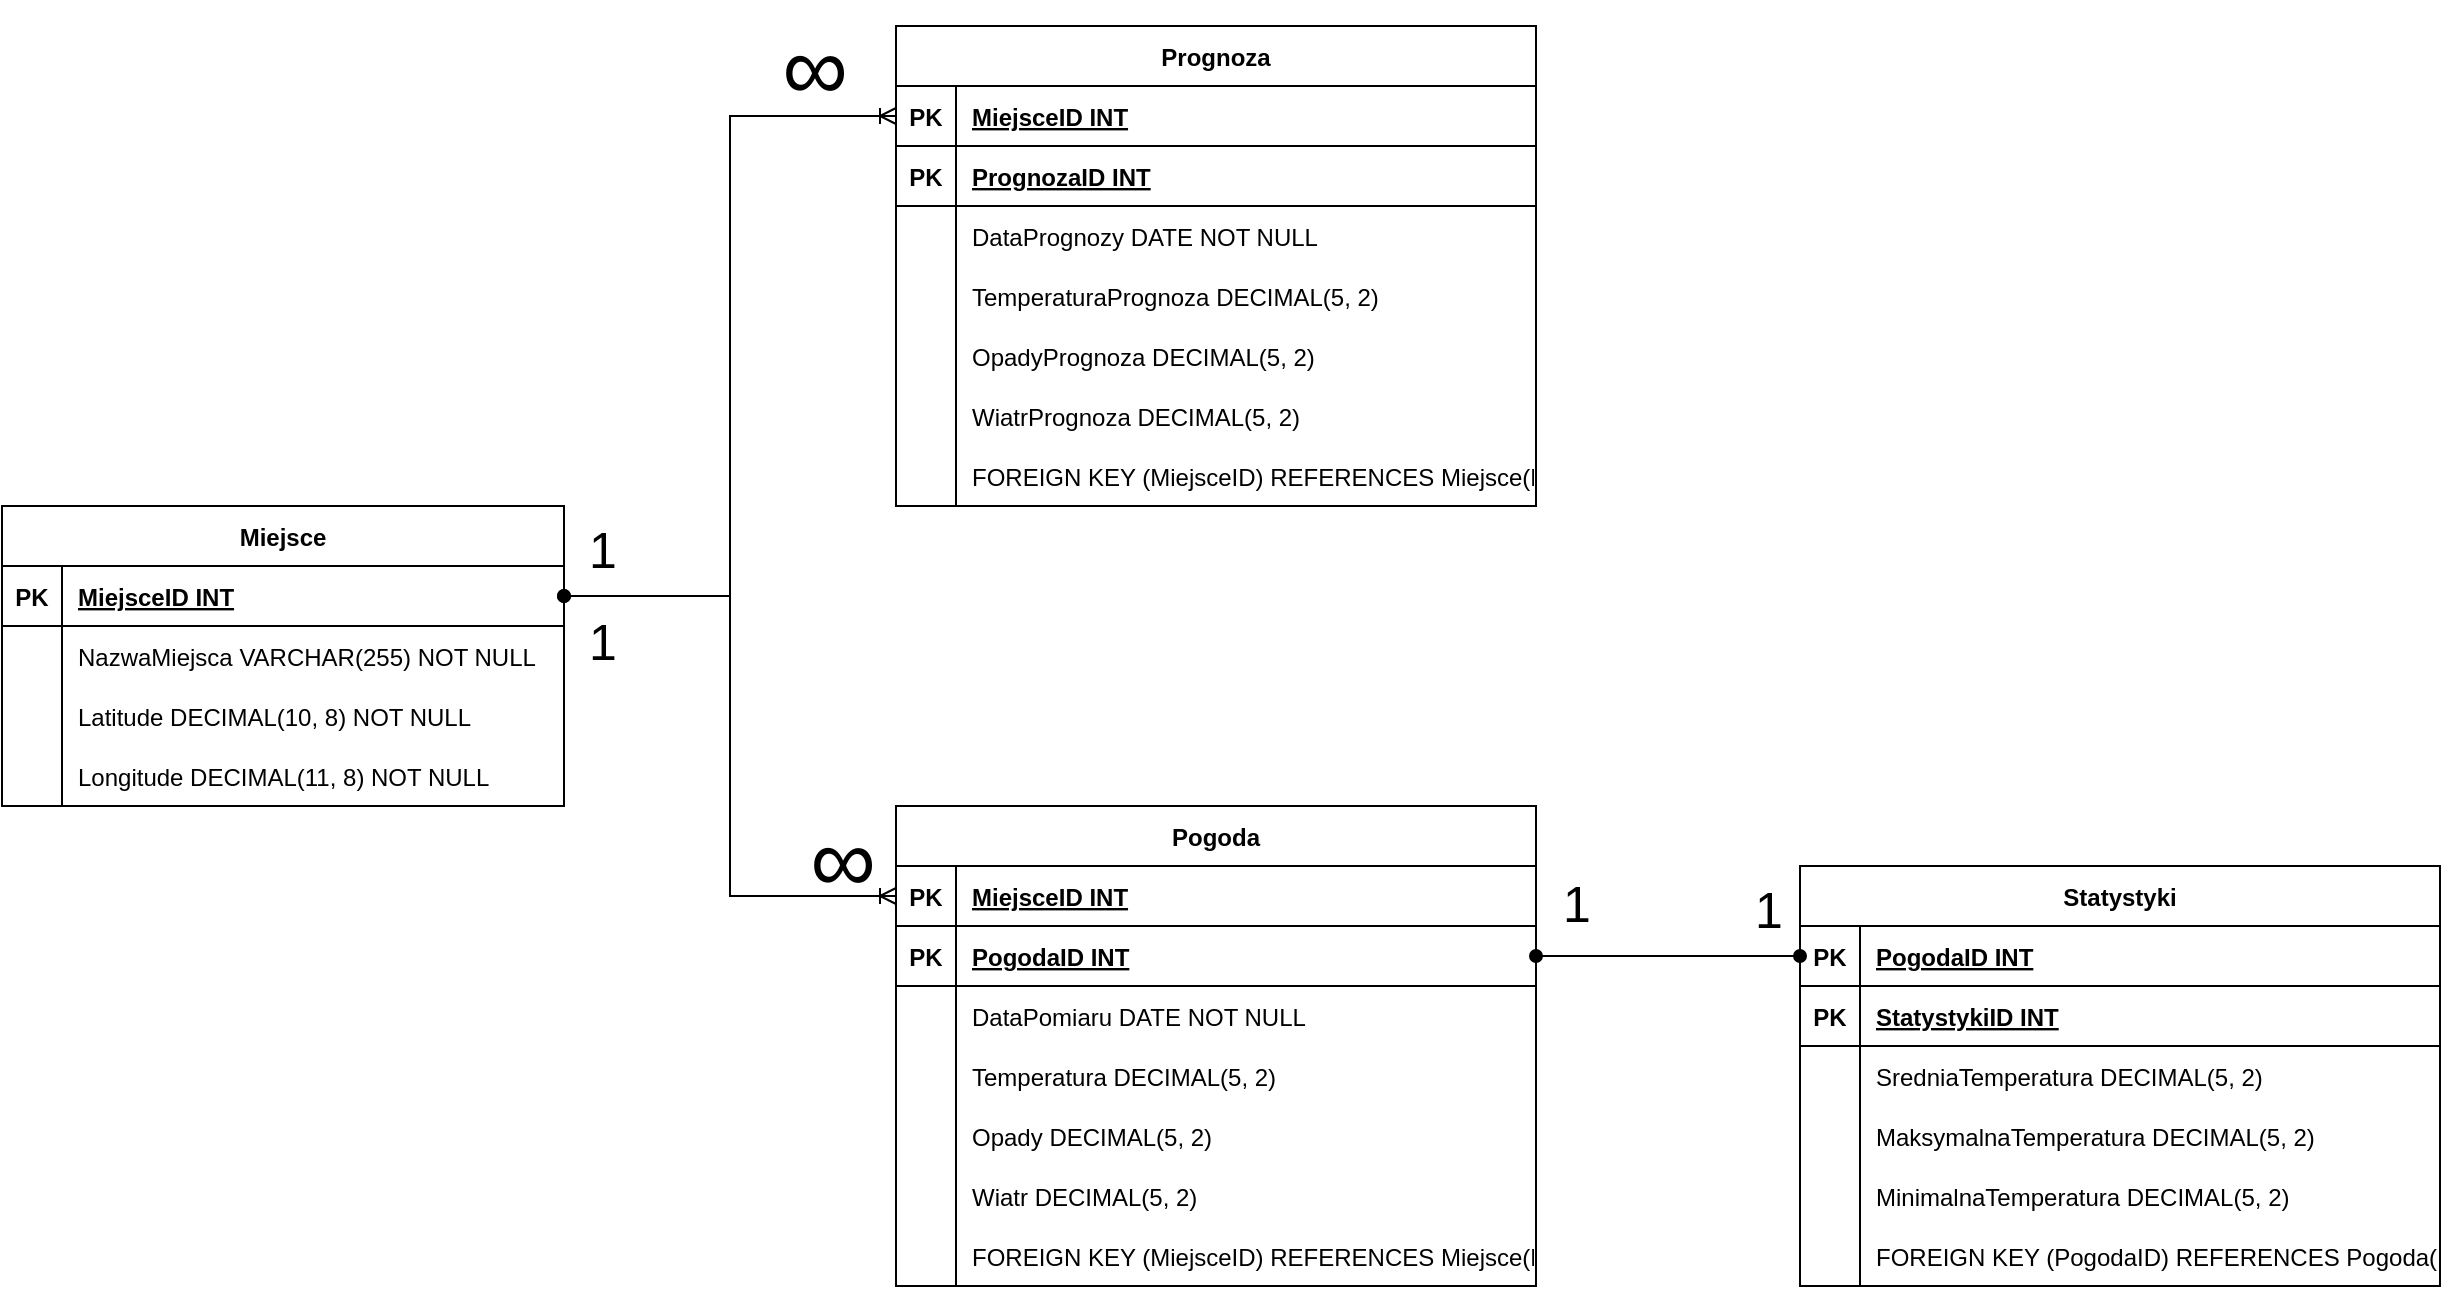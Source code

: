 <mxfile version="22.1.17" type="device">
  <diagram name="Page-1" id="WSVa5WuScpjAgyVwzI5w">
    <mxGraphModel dx="2220" dy="1132" grid="0" gridSize="10" guides="1" tooltips="1" connect="1" arrows="1" fold="1" page="0" pageScale="1" pageWidth="850" pageHeight="1100" math="0" shadow="0">
      <root>
        <mxCell id="0" />
        <mxCell id="1" parent="0" />
        <mxCell id="h0_6bA_akJ2iKwlcGvOq-204" value="Miejsce" style="shape=table;startSize=30;container=1;collapsible=1;childLayout=tableLayout;fixedRows=1;rowLines=0;fontStyle=1;align=center;resizeLast=1;" vertex="1" parent="1">
          <mxGeometry x="-545" y="172" width="281" height="150" as="geometry" />
        </mxCell>
        <mxCell id="h0_6bA_akJ2iKwlcGvOq-205" value="" style="shape=tableRow;horizontal=0;startSize=0;swimlaneHead=0;swimlaneBody=0;fillColor=none;collapsible=0;dropTarget=0;points=[[0,0.5],[1,0.5]];portConstraint=eastwest;strokeColor=inherit;top=0;left=0;right=0;bottom=1;" vertex="1" parent="h0_6bA_akJ2iKwlcGvOq-204">
          <mxGeometry y="30" width="281" height="30" as="geometry" />
        </mxCell>
        <mxCell id="h0_6bA_akJ2iKwlcGvOq-206" value="PK" style="shape=partialRectangle;overflow=hidden;connectable=0;fillColor=none;strokeColor=inherit;top=0;left=0;bottom=0;right=0;fontStyle=1;" vertex="1" parent="h0_6bA_akJ2iKwlcGvOq-205">
          <mxGeometry width="30" height="30" as="geometry">
            <mxRectangle width="30" height="30" as="alternateBounds" />
          </mxGeometry>
        </mxCell>
        <mxCell id="h0_6bA_akJ2iKwlcGvOq-207" value="MiejsceID INT " style="shape=partialRectangle;overflow=hidden;connectable=0;fillColor=none;align=left;strokeColor=inherit;top=0;left=0;bottom=0;right=0;spacingLeft=6;fontStyle=5;" vertex="1" parent="h0_6bA_akJ2iKwlcGvOq-205">
          <mxGeometry x="30" width="251" height="30" as="geometry">
            <mxRectangle width="251" height="30" as="alternateBounds" />
          </mxGeometry>
        </mxCell>
        <mxCell id="h0_6bA_akJ2iKwlcGvOq-208" value="" style="shape=tableRow;horizontal=0;startSize=0;swimlaneHead=0;swimlaneBody=0;fillColor=none;collapsible=0;dropTarget=0;points=[[0,0.5],[1,0.5]];portConstraint=eastwest;strokeColor=inherit;top=0;left=0;right=0;bottom=0;" vertex="1" parent="h0_6bA_akJ2iKwlcGvOq-204">
          <mxGeometry y="60" width="281" height="30" as="geometry" />
        </mxCell>
        <mxCell id="h0_6bA_akJ2iKwlcGvOq-209" value="" style="shape=partialRectangle;overflow=hidden;connectable=0;fillColor=none;strokeColor=inherit;top=0;left=0;bottom=0;right=0;" vertex="1" parent="h0_6bA_akJ2iKwlcGvOq-208">
          <mxGeometry width="30" height="30" as="geometry">
            <mxRectangle width="30" height="30" as="alternateBounds" />
          </mxGeometry>
        </mxCell>
        <mxCell id="h0_6bA_akJ2iKwlcGvOq-210" value="NazwaMiejsca VARCHAR(255) NOT NULL" style="shape=partialRectangle;overflow=hidden;connectable=0;fillColor=none;align=left;strokeColor=inherit;top=0;left=0;bottom=0;right=0;spacingLeft=6;" vertex="1" parent="h0_6bA_akJ2iKwlcGvOq-208">
          <mxGeometry x="30" width="251" height="30" as="geometry">
            <mxRectangle width="251" height="30" as="alternateBounds" />
          </mxGeometry>
        </mxCell>
        <mxCell id="h0_6bA_akJ2iKwlcGvOq-211" value="" style="shape=tableRow;horizontal=0;startSize=0;swimlaneHead=0;swimlaneBody=0;fillColor=none;collapsible=0;dropTarget=0;points=[[0,0.5],[1,0.5]];portConstraint=eastwest;strokeColor=inherit;top=0;left=0;right=0;bottom=0;" vertex="1" parent="h0_6bA_akJ2iKwlcGvOq-204">
          <mxGeometry y="90" width="281" height="30" as="geometry" />
        </mxCell>
        <mxCell id="h0_6bA_akJ2iKwlcGvOq-212" value="" style="shape=partialRectangle;overflow=hidden;connectable=0;fillColor=none;strokeColor=inherit;top=0;left=0;bottom=0;right=0;" vertex="1" parent="h0_6bA_akJ2iKwlcGvOq-211">
          <mxGeometry width="30" height="30" as="geometry">
            <mxRectangle width="30" height="30" as="alternateBounds" />
          </mxGeometry>
        </mxCell>
        <mxCell id="h0_6bA_akJ2iKwlcGvOq-213" value="Latitude DECIMAL(10, 8) NOT NULL" style="shape=partialRectangle;overflow=hidden;connectable=0;fillColor=none;align=left;strokeColor=inherit;top=0;left=0;bottom=0;right=0;spacingLeft=6;" vertex="1" parent="h0_6bA_akJ2iKwlcGvOq-211">
          <mxGeometry x="30" width="251" height="30" as="geometry">
            <mxRectangle width="251" height="30" as="alternateBounds" />
          </mxGeometry>
        </mxCell>
        <mxCell id="h0_6bA_akJ2iKwlcGvOq-214" value="" style="shape=tableRow;horizontal=0;startSize=0;swimlaneHead=0;swimlaneBody=0;fillColor=none;collapsible=0;dropTarget=0;points=[[0,0.5],[1,0.5]];portConstraint=eastwest;strokeColor=inherit;top=0;left=0;right=0;bottom=0;" vertex="1" parent="h0_6bA_akJ2iKwlcGvOq-204">
          <mxGeometry y="120" width="281" height="30" as="geometry" />
        </mxCell>
        <mxCell id="h0_6bA_akJ2iKwlcGvOq-215" value="" style="shape=partialRectangle;overflow=hidden;connectable=0;fillColor=none;strokeColor=inherit;top=0;left=0;bottom=0;right=0;" vertex="1" parent="h0_6bA_akJ2iKwlcGvOq-214">
          <mxGeometry width="30" height="30" as="geometry">
            <mxRectangle width="30" height="30" as="alternateBounds" />
          </mxGeometry>
        </mxCell>
        <mxCell id="h0_6bA_akJ2iKwlcGvOq-216" value="Longitude DECIMAL(11, 8) NOT NULL" style="shape=partialRectangle;overflow=hidden;connectable=0;fillColor=none;align=left;strokeColor=inherit;top=0;left=0;bottom=0;right=0;spacingLeft=6;" vertex="1" parent="h0_6bA_akJ2iKwlcGvOq-214">
          <mxGeometry x="30" width="251" height="30" as="geometry">
            <mxRectangle width="251" height="30" as="alternateBounds" />
          </mxGeometry>
        </mxCell>
        <mxCell id="h0_6bA_akJ2iKwlcGvOq-217" value="Pogoda" style="shape=table;startSize=30;container=1;collapsible=1;childLayout=tableLayout;fixedRows=1;rowLines=0;fontStyle=1;align=center;resizeLast=1;" vertex="1" parent="1">
          <mxGeometry x="-98" y="322" width="320" height="240" as="geometry" />
        </mxCell>
        <mxCell id="h0_6bA_akJ2iKwlcGvOq-218" value="" style="shape=tableRow;horizontal=0;startSize=0;swimlaneHead=0;swimlaneBody=0;fillColor=none;collapsible=0;dropTarget=0;points=[[0,0.5],[1,0.5]];portConstraint=eastwest;strokeColor=inherit;top=0;left=0;right=0;bottom=1;" vertex="1" parent="h0_6bA_akJ2iKwlcGvOq-217">
          <mxGeometry y="30" width="320" height="30" as="geometry" />
        </mxCell>
        <mxCell id="h0_6bA_akJ2iKwlcGvOq-219" value="PK" style="shape=partialRectangle;overflow=hidden;connectable=0;fillColor=none;strokeColor=inherit;top=0;left=0;bottom=0;right=0;fontStyle=1;" vertex="1" parent="h0_6bA_akJ2iKwlcGvOq-218">
          <mxGeometry width="30" height="30" as="geometry">
            <mxRectangle width="30" height="30" as="alternateBounds" />
          </mxGeometry>
        </mxCell>
        <mxCell id="h0_6bA_akJ2iKwlcGvOq-220" value="MiejsceID INT" style="shape=partialRectangle;overflow=hidden;connectable=0;fillColor=none;align=left;strokeColor=inherit;top=0;left=0;bottom=0;right=0;spacingLeft=6;fontStyle=5;" vertex="1" parent="h0_6bA_akJ2iKwlcGvOq-218">
          <mxGeometry x="30" width="290" height="30" as="geometry">
            <mxRectangle width="290" height="30" as="alternateBounds" />
          </mxGeometry>
        </mxCell>
        <mxCell id="h0_6bA_akJ2iKwlcGvOq-221" value="" style="shape=tableRow;horizontal=0;startSize=0;swimlaneHead=0;swimlaneBody=0;fillColor=none;collapsible=0;dropTarget=0;points=[[0,0.5],[1,0.5]];portConstraint=eastwest;strokeColor=inherit;top=0;left=0;right=0;bottom=1;" vertex="1" parent="h0_6bA_akJ2iKwlcGvOq-217">
          <mxGeometry y="60" width="320" height="30" as="geometry" />
        </mxCell>
        <mxCell id="h0_6bA_akJ2iKwlcGvOq-222" value="PK" style="shape=partialRectangle;overflow=hidden;connectable=0;fillColor=none;strokeColor=inherit;top=0;left=0;bottom=0;right=0;fontStyle=1;" vertex="1" parent="h0_6bA_akJ2iKwlcGvOq-221">
          <mxGeometry width="30" height="30" as="geometry">
            <mxRectangle width="30" height="30" as="alternateBounds" />
          </mxGeometry>
        </mxCell>
        <mxCell id="h0_6bA_akJ2iKwlcGvOq-223" value="PogodaID INT " style="shape=partialRectangle;overflow=hidden;connectable=0;fillColor=none;align=left;strokeColor=inherit;top=0;left=0;bottom=0;right=0;spacingLeft=6;fontStyle=5;" vertex="1" parent="h0_6bA_akJ2iKwlcGvOq-221">
          <mxGeometry x="30" width="290" height="30" as="geometry">
            <mxRectangle width="290" height="30" as="alternateBounds" />
          </mxGeometry>
        </mxCell>
        <mxCell id="h0_6bA_akJ2iKwlcGvOq-224" value="" style="shape=tableRow;horizontal=0;startSize=0;swimlaneHead=0;swimlaneBody=0;fillColor=none;collapsible=0;dropTarget=0;points=[[0,0.5],[1,0.5]];portConstraint=eastwest;strokeColor=inherit;top=0;left=0;right=0;bottom=0;" vertex="1" parent="h0_6bA_akJ2iKwlcGvOq-217">
          <mxGeometry y="90" width="320" height="30" as="geometry" />
        </mxCell>
        <mxCell id="h0_6bA_akJ2iKwlcGvOq-225" value="" style="shape=partialRectangle;overflow=hidden;connectable=0;fillColor=none;strokeColor=inherit;top=0;left=0;bottom=0;right=0;" vertex="1" parent="h0_6bA_akJ2iKwlcGvOq-224">
          <mxGeometry width="30" height="30" as="geometry">
            <mxRectangle width="30" height="30" as="alternateBounds" />
          </mxGeometry>
        </mxCell>
        <mxCell id="h0_6bA_akJ2iKwlcGvOq-226" value="DataPomiaru DATE NOT NULL" style="shape=partialRectangle;overflow=hidden;connectable=0;fillColor=none;align=left;strokeColor=inherit;top=0;left=0;bottom=0;right=0;spacingLeft=6;" vertex="1" parent="h0_6bA_akJ2iKwlcGvOq-224">
          <mxGeometry x="30" width="290" height="30" as="geometry">
            <mxRectangle width="290" height="30" as="alternateBounds" />
          </mxGeometry>
        </mxCell>
        <mxCell id="h0_6bA_akJ2iKwlcGvOq-227" value="" style="shape=tableRow;horizontal=0;startSize=0;swimlaneHead=0;swimlaneBody=0;fillColor=none;collapsible=0;dropTarget=0;points=[[0,0.5],[1,0.5]];portConstraint=eastwest;strokeColor=inherit;top=0;left=0;right=0;bottom=0;" vertex="1" parent="h0_6bA_akJ2iKwlcGvOq-217">
          <mxGeometry y="120" width="320" height="30" as="geometry" />
        </mxCell>
        <mxCell id="h0_6bA_akJ2iKwlcGvOq-228" value="" style="shape=partialRectangle;overflow=hidden;connectable=0;fillColor=none;strokeColor=inherit;top=0;left=0;bottom=0;right=0;" vertex="1" parent="h0_6bA_akJ2iKwlcGvOq-227">
          <mxGeometry width="30" height="30" as="geometry">
            <mxRectangle width="30" height="30" as="alternateBounds" />
          </mxGeometry>
        </mxCell>
        <mxCell id="h0_6bA_akJ2iKwlcGvOq-229" value="Temperatura DECIMAL(5, 2)" style="shape=partialRectangle;overflow=hidden;connectable=0;fillColor=none;align=left;strokeColor=inherit;top=0;left=0;bottom=0;right=0;spacingLeft=6;" vertex="1" parent="h0_6bA_akJ2iKwlcGvOq-227">
          <mxGeometry x="30" width="290" height="30" as="geometry">
            <mxRectangle width="290" height="30" as="alternateBounds" />
          </mxGeometry>
        </mxCell>
        <mxCell id="h0_6bA_akJ2iKwlcGvOq-230" value="" style="shape=tableRow;horizontal=0;startSize=0;swimlaneHead=0;swimlaneBody=0;fillColor=none;collapsible=0;dropTarget=0;points=[[0,0.5],[1,0.5]];portConstraint=eastwest;strokeColor=inherit;top=0;left=0;right=0;bottom=0;" vertex="1" parent="h0_6bA_akJ2iKwlcGvOq-217">
          <mxGeometry y="150" width="320" height="30" as="geometry" />
        </mxCell>
        <mxCell id="h0_6bA_akJ2iKwlcGvOq-231" value="" style="shape=partialRectangle;overflow=hidden;connectable=0;fillColor=none;strokeColor=inherit;top=0;left=0;bottom=0;right=0;" vertex="1" parent="h0_6bA_akJ2iKwlcGvOq-230">
          <mxGeometry width="30" height="30" as="geometry">
            <mxRectangle width="30" height="30" as="alternateBounds" />
          </mxGeometry>
        </mxCell>
        <mxCell id="h0_6bA_akJ2iKwlcGvOq-232" value="Opady DECIMAL(5, 2)" style="shape=partialRectangle;overflow=hidden;connectable=0;fillColor=none;align=left;strokeColor=inherit;top=0;left=0;bottom=0;right=0;spacingLeft=6;" vertex="1" parent="h0_6bA_akJ2iKwlcGvOq-230">
          <mxGeometry x="30" width="290" height="30" as="geometry">
            <mxRectangle width="290" height="30" as="alternateBounds" />
          </mxGeometry>
        </mxCell>
        <mxCell id="h0_6bA_akJ2iKwlcGvOq-233" value="" style="shape=tableRow;horizontal=0;startSize=0;swimlaneHead=0;swimlaneBody=0;fillColor=none;collapsible=0;dropTarget=0;points=[[0,0.5],[1,0.5]];portConstraint=eastwest;strokeColor=inherit;top=0;left=0;right=0;bottom=0;" vertex="1" parent="h0_6bA_akJ2iKwlcGvOq-217">
          <mxGeometry y="180" width="320" height="30" as="geometry" />
        </mxCell>
        <mxCell id="h0_6bA_akJ2iKwlcGvOq-234" value="" style="shape=partialRectangle;overflow=hidden;connectable=0;fillColor=none;strokeColor=inherit;top=0;left=0;bottom=0;right=0;" vertex="1" parent="h0_6bA_akJ2iKwlcGvOq-233">
          <mxGeometry width="30" height="30" as="geometry">
            <mxRectangle width="30" height="30" as="alternateBounds" />
          </mxGeometry>
        </mxCell>
        <mxCell id="h0_6bA_akJ2iKwlcGvOq-235" value="Wiatr DECIMAL(5, 2)" style="shape=partialRectangle;overflow=hidden;connectable=0;fillColor=none;align=left;strokeColor=inherit;top=0;left=0;bottom=0;right=0;spacingLeft=6;" vertex="1" parent="h0_6bA_akJ2iKwlcGvOq-233">
          <mxGeometry x="30" width="290" height="30" as="geometry">
            <mxRectangle width="290" height="30" as="alternateBounds" />
          </mxGeometry>
        </mxCell>
        <mxCell id="h0_6bA_akJ2iKwlcGvOq-236" value="" style="shape=tableRow;horizontal=0;startSize=0;swimlaneHead=0;swimlaneBody=0;fillColor=none;collapsible=0;dropTarget=0;points=[[0,0.5],[1,0.5]];portConstraint=eastwest;strokeColor=inherit;top=0;left=0;right=0;bottom=0;" vertex="1" parent="h0_6bA_akJ2iKwlcGvOq-217">
          <mxGeometry y="210" width="320" height="30" as="geometry" />
        </mxCell>
        <mxCell id="h0_6bA_akJ2iKwlcGvOq-237" value="" style="shape=partialRectangle;overflow=hidden;connectable=0;fillColor=none;strokeColor=inherit;top=0;left=0;bottom=0;right=0;" vertex="1" parent="h0_6bA_akJ2iKwlcGvOq-236">
          <mxGeometry width="30" height="30" as="geometry">
            <mxRectangle width="30" height="30" as="alternateBounds" />
          </mxGeometry>
        </mxCell>
        <mxCell id="h0_6bA_akJ2iKwlcGvOq-238" value="FOREIGN KEY (MiejsceID) REFERENCES Miejsce(MiejsceID)" style="shape=partialRectangle;overflow=hidden;connectable=0;fillColor=none;align=left;strokeColor=inherit;top=0;left=0;bottom=0;right=0;spacingLeft=6;" vertex="1" parent="h0_6bA_akJ2iKwlcGvOq-236">
          <mxGeometry x="30" width="290" height="30" as="geometry">
            <mxRectangle width="290" height="30" as="alternateBounds" />
          </mxGeometry>
        </mxCell>
        <mxCell id="h0_6bA_akJ2iKwlcGvOq-239" value="Statystyki" style="shape=table;startSize=30;container=1;collapsible=1;childLayout=tableLayout;fixedRows=1;rowLines=0;fontStyle=1;align=center;resizeLast=1;" vertex="1" parent="1">
          <mxGeometry x="354" y="352" width="320" height="210" as="geometry" />
        </mxCell>
        <mxCell id="h0_6bA_akJ2iKwlcGvOq-240" value="" style="shape=tableRow;horizontal=0;startSize=0;swimlaneHead=0;swimlaneBody=0;fillColor=none;collapsible=0;dropTarget=0;points=[[0,0.5],[1,0.5]];portConstraint=eastwest;strokeColor=inherit;top=0;left=0;right=0;bottom=1;" vertex="1" parent="h0_6bA_akJ2iKwlcGvOq-239">
          <mxGeometry y="30" width="320" height="30" as="geometry" />
        </mxCell>
        <mxCell id="h0_6bA_akJ2iKwlcGvOq-241" value="PK" style="shape=partialRectangle;overflow=hidden;connectable=0;fillColor=none;strokeColor=inherit;top=0;left=0;bottom=0;right=0;fontStyle=1;" vertex="1" parent="h0_6bA_akJ2iKwlcGvOq-240">
          <mxGeometry width="30" height="30" as="geometry">
            <mxRectangle width="30" height="30" as="alternateBounds" />
          </mxGeometry>
        </mxCell>
        <mxCell id="h0_6bA_akJ2iKwlcGvOq-242" value="PogodaID INT" style="shape=partialRectangle;overflow=hidden;connectable=0;fillColor=none;align=left;strokeColor=inherit;top=0;left=0;bottom=0;right=0;spacingLeft=6;fontStyle=5;" vertex="1" parent="h0_6bA_akJ2iKwlcGvOq-240">
          <mxGeometry x="30" width="290" height="30" as="geometry">
            <mxRectangle width="290" height="30" as="alternateBounds" />
          </mxGeometry>
        </mxCell>
        <mxCell id="h0_6bA_akJ2iKwlcGvOq-243" value="" style="shape=tableRow;horizontal=0;startSize=0;swimlaneHead=0;swimlaneBody=0;fillColor=none;collapsible=0;dropTarget=0;points=[[0,0.5],[1,0.5]];portConstraint=eastwest;strokeColor=inherit;top=0;left=0;right=0;bottom=1;" vertex="1" parent="h0_6bA_akJ2iKwlcGvOq-239">
          <mxGeometry y="60" width="320" height="30" as="geometry" />
        </mxCell>
        <mxCell id="h0_6bA_akJ2iKwlcGvOq-244" value="PK" style="shape=partialRectangle;overflow=hidden;connectable=0;fillColor=none;strokeColor=inherit;top=0;left=0;bottom=0;right=0;fontStyle=1;" vertex="1" parent="h0_6bA_akJ2iKwlcGvOq-243">
          <mxGeometry width="30" height="30" as="geometry">
            <mxRectangle width="30" height="30" as="alternateBounds" />
          </mxGeometry>
        </mxCell>
        <mxCell id="h0_6bA_akJ2iKwlcGvOq-245" value="StatystykiID INT " style="shape=partialRectangle;overflow=hidden;connectable=0;fillColor=none;align=left;strokeColor=inherit;top=0;left=0;bottom=0;right=0;spacingLeft=6;fontStyle=5;" vertex="1" parent="h0_6bA_akJ2iKwlcGvOq-243">
          <mxGeometry x="30" width="290" height="30" as="geometry">
            <mxRectangle width="290" height="30" as="alternateBounds" />
          </mxGeometry>
        </mxCell>
        <mxCell id="h0_6bA_akJ2iKwlcGvOq-246" value="" style="shape=tableRow;horizontal=0;startSize=0;swimlaneHead=0;swimlaneBody=0;fillColor=none;collapsible=0;dropTarget=0;points=[[0,0.5],[1,0.5]];portConstraint=eastwest;strokeColor=inherit;top=0;left=0;right=0;bottom=0;" vertex="1" parent="h0_6bA_akJ2iKwlcGvOq-239">
          <mxGeometry y="90" width="320" height="30" as="geometry" />
        </mxCell>
        <mxCell id="h0_6bA_akJ2iKwlcGvOq-247" value="" style="shape=partialRectangle;overflow=hidden;connectable=0;fillColor=none;strokeColor=inherit;top=0;left=0;bottom=0;right=0;" vertex="1" parent="h0_6bA_akJ2iKwlcGvOq-246">
          <mxGeometry width="30" height="30" as="geometry">
            <mxRectangle width="30" height="30" as="alternateBounds" />
          </mxGeometry>
        </mxCell>
        <mxCell id="h0_6bA_akJ2iKwlcGvOq-248" value="SredniaTemperatura DECIMAL(5, 2)" style="shape=partialRectangle;overflow=hidden;connectable=0;fillColor=none;align=left;strokeColor=inherit;top=0;left=0;bottom=0;right=0;spacingLeft=6;" vertex="1" parent="h0_6bA_akJ2iKwlcGvOq-246">
          <mxGeometry x="30" width="290" height="30" as="geometry">
            <mxRectangle width="290" height="30" as="alternateBounds" />
          </mxGeometry>
        </mxCell>
        <mxCell id="h0_6bA_akJ2iKwlcGvOq-249" value="" style="shape=tableRow;horizontal=0;startSize=0;swimlaneHead=0;swimlaneBody=0;fillColor=none;collapsible=0;dropTarget=0;points=[[0,0.5],[1,0.5]];portConstraint=eastwest;strokeColor=inherit;top=0;left=0;right=0;bottom=0;" vertex="1" parent="h0_6bA_akJ2iKwlcGvOq-239">
          <mxGeometry y="120" width="320" height="30" as="geometry" />
        </mxCell>
        <mxCell id="h0_6bA_akJ2iKwlcGvOq-250" value="" style="shape=partialRectangle;overflow=hidden;connectable=0;fillColor=none;strokeColor=inherit;top=0;left=0;bottom=0;right=0;" vertex="1" parent="h0_6bA_akJ2iKwlcGvOq-249">
          <mxGeometry width="30" height="30" as="geometry">
            <mxRectangle width="30" height="30" as="alternateBounds" />
          </mxGeometry>
        </mxCell>
        <mxCell id="h0_6bA_akJ2iKwlcGvOq-251" value="MaksymalnaTemperatura DECIMAL(5, 2)" style="shape=partialRectangle;overflow=hidden;connectable=0;fillColor=none;align=left;strokeColor=inherit;top=0;left=0;bottom=0;right=0;spacingLeft=6;" vertex="1" parent="h0_6bA_akJ2iKwlcGvOq-249">
          <mxGeometry x="30" width="290" height="30" as="geometry">
            <mxRectangle width="290" height="30" as="alternateBounds" />
          </mxGeometry>
        </mxCell>
        <mxCell id="h0_6bA_akJ2iKwlcGvOq-252" value="" style="shape=tableRow;horizontal=0;startSize=0;swimlaneHead=0;swimlaneBody=0;fillColor=none;collapsible=0;dropTarget=0;points=[[0,0.5],[1,0.5]];portConstraint=eastwest;strokeColor=inherit;top=0;left=0;right=0;bottom=0;" vertex="1" parent="h0_6bA_akJ2iKwlcGvOq-239">
          <mxGeometry y="150" width="320" height="30" as="geometry" />
        </mxCell>
        <mxCell id="h0_6bA_akJ2iKwlcGvOq-253" value="" style="shape=partialRectangle;overflow=hidden;connectable=0;fillColor=none;strokeColor=inherit;top=0;left=0;bottom=0;right=0;" vertex="1" parent="h0_6bA_akJ2iKwlcGvOq-252">
          <mxGeometry width="30" height="30" as="geometry">
            <mxRectangle width="30" height="30" as="alternateBounds" />
          </mxGeometry>
        </mxCell>
        <mxCell id="h0_6bA_akJ2iKwlcGvOq-254" value="MinimalnaTemperatura DECIMAL(5, 2)" style="shape=partialRectangle;overflow=hidden;connectable=0;fillColor=none;align=left;strokeColor=inherit;top=0;left=0;bottom=0;right=0;spacingLeft=6;" vertex="1" parent="h0_6bA_akJ2iKwlcGvOq-252">
          <mxGeometry x="30" width="290" height="30" as="geometry">
            <mxRectangle width="290" height="30" as="alternateBounds" />
          </mxGeometry>
        </mxCell>
        <mxCell id="h0_6bA_akJ2iKwlcGvOq-255" value="" style="shape=tableRow;horizontal=0;startSize=0;swimlaneHead=0;swimlaneBody=0;fillColor=none;collapsible=0;dropTarget=0;points=[[0,0.5],[1,0.5]];portConstraint=eastwest;strokeColor=inherit;top=0;left=0;right=0;bottom=0;" vertex="1" parent="h0_6bA_akJ2iKwlcGvOq-239">
          <mxGeometry y="180" width="320" height="30" as="geometry" />
        </mxCell>
        <mxCell id="h0_6bA_akJ2iKwlcGvOq-256" value="" style="shape=partialRectangle;overflow=hidden;connectable=0;fillColor=none;strokeColor=inherit;top=0;left=0;bottom=0;right=0;" vertex="1" parent="h0_6bA_akJ2iKwlcGvOq-255">
          <mxGeometry width="30" height="30" as="geometry">
            <mxRectangle width="30" height="30" as="alternateBounds" />
          </mxGeometry>
        </mxCell>
        <mxCell id="h0_6bA_akJ2iKwlcGvOq-257" value="FOREIGN KEY (PogodaID) REFERENCES Pogoda(PogodaID)" style="shape=partialRectangle;overflow=hidden;connectable=0;fillColor=none;align=left;strokeColor=inherit;top=0;left=0;bottom=0;right=0;spacingLeft=6;" vertex="1" parent="h0_6bA_akJ2iKwlcGvOq-255">
          <mxGeometry x="30" width="290" height="30" as="geometry">
            <mxRectangle width="290" height="30" as="alternateBounds" />
          </mxGeometry>
        </mxCell>
        <mxCell id="h0_6bA_akJ2iKwlcGvOq-258" value="Prognoza" style="shape=table;startSize=30;container=1;collapsible=1;childLayout=tableLayout;fixedRows=1;rowLines=0;fontStyle=1;align=center;resizeLast=1;" vertex="1" parent="1">
          <mxGeometry x="-98" y="-68" width="320" height="240" as="geometry" />
        </mxCell>
        <mxCell id="h0_6bA_akJ2iKwlcGvOq-259" value="" style="shape=tableRow;horizontal=0;startSize=0;swimlaneHead=0;swimlaneBody=0;fillColor=none;collapsible=0;dropTarget=0;points=[[0,0.5],[1,0.5]];portConstraint=eastwest;strokeColor=inherit;top=0;left=0;right=0;bottom=1;" vertex="1" parent="h0_6bA_akJ2iKwlcGvOq-258">
          <mxGeometry y="30" width="320" height="30" as="geometry" />
        </mxCell>
        <mxCell id="h0_6bA_akJ2iKwlcGvOq-260" value="PK" style="shape=partialRectangle;overflow=hidden;connectable=0;fillColor=none;strokeColor=inherit;top=0;left=0;bottom=0;right=0;fontStyle=1;" vertex="1" parent="h0_6bA_akJ2iKwlcGvOq-259">
          <mxGeometry width="30" height="30" as="geometry">
            <mxRectangle width="30" height="30" as="alternateBounds" />
          </mxGeometry>
        </mxCell>
        <mxCell id="h0_6bA_akJ2iKwlcGvOq-261" value="MiejsceID INT" style="shape=partialRectangle;overflow=hidden;connectable=0;fillColor=none;align=left;strokeColor=inherit;top=0;left=0;bottom=0;right=0;spacingLeft=6;fontStyle=5;" vertex="1" parent="h0_6bA_akJ2iKwlcGvOq-259">
          <mxGeometry x="30" width="290" height="30" as="geometry">
            <mxRectangle width="290" height="30" as="alternateBounds" />
          </mxGeometry>
        </mxCell>
        <mxCell id="h0_6bA_akJ2iKwlcGvOq-262" value="" style="shape=tableRow;horizontal=0;startSize=0;swimlaneHead=0;swimlaneBody=0;fillColor=none;collapsible=0;dropTarget=0;points=[[0,0.5],[1,0.5]];portConstraint=eastwest;strokeColor=inherit;top=0;left=0;right=0;bottom=1;" vertex="1" parent="h0_6bA_akJ2iKwlcGvOq-258">
          <mxGeometry y="60" width="320" height="30" as="geometry" />
        </mxCell>
        <mxCell id="h0_6bA_akJ2iKwlcGvOq-263" value="PK" style="shape=partialRectangle;overflow=hidden;connectable=0;fillColor=none;strokeColor=inherit;top=0;left=0;bottom=0;right=0;fontStyle=1;" vertex="1" parent="h0_6bA_akJ2iKwlcGvOq-262">
          <mxGeometry width="30" height="30" as="geometry">
            <mxRectangle width="30" height="30" as="alternateBounds" />
          </mxGeometry>
        </mxCell>
        <mxCell id="h0_6bA_akJ2iKwlcGvOq-264" value="PrognozaID INT " style="shape=partialRectangle;overflow=hidden;connectable=0;fillColor=none;align=left;strokeColor=inherit;top=0;left=0;bottom=0;right=0;spacingLeft=6;fontStyle=5;" vertex="1" parent="h0_6bA_akJ2iKwlcGvOq-262">
          <mxGeometry x="30" width="290" height="30" as="geometry">
            <mxRectangle width="290" height="30" as="alternateBounds" />
          </mxGeometry>
        </mxCell>
        <mxCell id="h0_6bA_akJ2iKwlcGvOq-265" value="" style="shape=tableRow;horizontal=0;startSize=0;swimlaneHead=0;swimlaneBody=0;fillColor=none;collapsible=0;dropTarget=0;points=[[0,0.5],[1,0.5]];portConstraint=eastwest;strokeColor=inherit;top=0;left=0;right=0;bottom=0;" vertex="1" parent="h0_6bA_akJ2iKwlcGvOq-258">
          <mxGeometry y="90" width="320" height="30" as="geometry" />
        </mxCell>
        <mxCell id="h0_6bA_akJ2iKwlcGvOq-266" value="" style="shape=partialRectangle;overflow=hidden;connectable=0;fillColor=none;strokeColor=inherit;top=0;left=0;bottom=0;right=0;" vertex="1" parent="h0_6bA_akJ2iKwlcGvOq-265">
          <mxGeometry width="30" height="30" as="geometry">
            <mxRectangle width="30" height="30" as="alternateBounds" />
          </mxGeometry>
        </mxCell>
        <mxCell id="h0_6bA_akJ2iKwlcGvOq-267" value="DataPrognozy DATE NOT NULL" style="shape=partialRectangle;overflow=hidden;connectable=0;fillColor=none;align=left;strokeColor=inherit;top=0;left=0;bottom=0;right=0;spacingLeft=6;" vertex="1" parent="h0_6bA_akJ2iKwlcGvOq-265">
          <mxGeometry x="30" width="290" height="30" as="geometry">
            <mxRectangle width="290" height="30" as="alternateBounds" />
          </mxGeometry>
        </mxCell>
        <mxCell id="h0_6bA_akJ2iKwlcGvOq-268" value="" style="shape=tableRow;horizontal=0;startSize=0;swimlaneHead=0;swimlaneBody=0;fillColor=none;collapsible=0;dropTarget=0;points=[[0,0.5],[1,0.5]];portConstraint=eastwest;strokeColor=inherit;top=0;left=0;right=0;bottom=0;" vertex="1" parent="h0_6bA_akJ2iKwlcGvOq-258">
          <mxGeometry y="120" width="320" height="30" as="geometry" />
        </mxCell>
        <mxCell id="h0_6bA_akJ2iKwlcGvOq-269" value="" style="shape=partialRectangle;overflow=hidden;connectable=0;fillColor=none;strokeColor=inherit;top=0;left=0;bottom=0;right=0;" vertex="1" parent="h0_6bA_akJ2iKwlcGvOq-268">
          <mxGeometry width="30" height="30" as="geometry">
            <mxRectangle width="30" height="30" as="alternateBounds" />
          </mxGeometry>
        </mxCell>
        <mxCell id="h0_6bA_akJ2iKwlcGvOq-270" value="TemperaturaPrognoza DECIMAL(5, 2)" style="shape=partialRectangle;overflow=hidden;connectable=0;fillColor=none;align=left;strokeColor=inherit;top=0;left=0;bottom=0;right=0;spacingLeft=6;" vertex="1" parent="h0_6bA_akJ2iKwlcGvOq-268">
          <mxGeometry x="30" width="290" height="30" as="geometry">
            <mxRectangle width="290" height="30" as="alternateBounds" />
          </mxGeometry>
        </mxCell>
        <mxCell id="h0_6bA_akJ2iKwlcGvOq-271" value="" style="shape=tableRow;horizontal=0;startSize=0;swimlaneHead=0;swimlaneBody=0;fillColor=none;collapsible=0;dropTarget=0;points=[[0,0.5],[1,0.5]];portConstraint=eastwest;strokeColor=inherit;top=0;left=0;right=0;bottom=0;" vertex="1" parent="h0_6bA_akJ2iKwlcGvOq-258">
          <mxGeometry y="150" width="320" height="30" as="geometry" />
        </mxCell>
        <mxCell id="h0_6bA_akJ2iKwlcGvOq-272" value="" style="shape=partialRectangle;overflow=hidden;connectable=0;fillColor=none;strokeColor=inherit;top=0;left=0;bottom=0;right=0;" vertex="1" parent="h0_6bA_akJ2iKwlcGvOq-271">
          <mxGeometry width="30" height="30" as="geometry">
            <mxRectangle width="30" height="30" as="alternateBounds" />
          </mxGeometry>
        </mxCell>
        <mxCell id="h0_6bA_akJ2iKwlcGvOq-273" value="OpadyPrognoza DECIMAL(5, 2)" style="shape=partialRectangle;overflow=hidden;connectable=0;fillColor=none;align=left;strokeColor=inherit;top=0;left=0;bottom=0;right=0;spacingLeft=6;" vertex="1" parent="h0_6bA_akJ2iKwlcGvOq-271">
          <mxGeometry x="30" width="290" height="30" as="geometry">
            <mxRectangle width="290" height="30" as="alternateBounds" />
          </mxGeometry>
        </mxCell>
        <mxCell id="h0_6bA_akJ2iKwlcGvOq-274" value="" style="shape=tableRow;horizontal=0;startSize=0;swimlaneHead=0;swimlaneBody=0;fillColor=none;collapsible=0;dropTarget=0;points=[[0,0.5],[1,0.5]];portConstraint=eastwest;strokeColor=inherit;top=0;left=0;right=0;bottom=0;" vertex="1" parent="h0_6bA_akJ2iKwlcGvOq-258">
          <mxGeometry y="180" width="320" height="30" as="geometry" />
        </mxCell>
        <mxCell id="h0_6bA_akJ2iKwlcGvOq-275" value="" style="shape=partialRectangle;overflow=hidden;connectable=0;fillColor=none;strokeColor=inherit;top=0;left=0;bottom=0;right=0;" vertex="1" parent="h0_6bA_akJ2iKwlcGvOq-274">
          <mxGeometry width="30" height="30" as="geometry">
            <mxRectangle width="30" height="30" as="alternateBounds" />
          </mxGeometry>
        </mxCell>
        <mxCell id="h0_6bA_akJ2iKwlcGvOq-276" value="WiatrPrognoza DECIMAL(5, 2)" style="shape=partialRectangle;overflow=hidden;connectable=0;fillColor=none;align=left;strokeColor=inherit;top=0;left=0;bottom=0;right=0;spacingLeft=6;" vertex="1" parent="h0_6bA_akJ2iKwlcGvOq-274">
          <mxGeometry x="30" width="290" height="30" as="geometry">
            <mxRectangle width="290" height="30" as="alternateBounds" />
          </mxGeometry>
        </mxCell>
        <mxCell id="h0_6bA_akJ2iKwlcGvOq-277" value="" style="shape=tableRow;horizontal=0;startSize=0;swimlaneHead=0;swimlaneBody=0;fillColor=none;collapsible=0;dropTarget=0;points=[[0,0.5],[1,0.5]];portConstraint=eastwest;strokeColor=inherit;top=0;left=0;right=0;bottom=0;" vertex="1" parent="h0_6bA_akJ2iKwlcGvOq-258">
          <mxGeometry y="210" width="320" height="30" as="geometry" />
        </mxCell>
        <mxCell id="h0_6bA_akJ2iKwlcGvOq-278" value="" style="shape=partialRectangle;overflow=hidden;connectable=0;fillColor=none;strokeColor=inherit;top=0;left=0;bottom=0;right=0;" vertex="1" parent="h0_6bA_akJ2iKwlcGvOq-277">
          <mxGeometry width="30" height="30" as="geometry">
            <mxRectangle width="30" height="30" as="alternateBounds" />
          </mxGeometry>
        </mxCell>
        <mxCell id="h0_6bA_akJ2iKwlcGvOq-279" value="FOREIGN KEY (MiejsceID) REFERENCES Miejsce(MiejsceID)" style="shape=partialRectangle;overflow=hidden;connectable=0;fillColor=none;align=left;strokeColor=inherit;top=0;left=0;bottom=0;right=0;spacingLeft=6;" vertex="1" parent="h0_6bA_akJ2iKwlcGvOq-277">
          <mxGeometry x="30" width="290" height="30" as="geometry">
            <mxRectangle width="290" height="30" as="alternateBounds" />
          </mxGeometry>
        </mxCell>
        <mxCell id="h0_6bA_akJ2iKwlcGvOq-426" style="edgeStyle=orthogonalEdgeStyle;rounded=0;orthogonalLoop=1;jettySize=auto;html=1;entryX=0;entryY=0.5;entryDx=0;entryDy=0;startArrow=oval;startFill=1;endArrow=ERoneToMany;endFill=0;" edge="1" parent="1" source="h0_6bA_akJ2iKwlcGvOq-205" target="h0_6bA_akJ2iKwlcGvOq-218">
          <mxGeometry relative="1" as="geometry" />
        </mxCell>
        <mxCell id="h0_6bA_akJ2iKwlcGvOq-427" style="edgeStyle=orthogonalEdgeStyle;rounded=0;orthogonalLoop=1;jettySize=auto;html=1;entryX=0;entryY=0.5;entryDx=0;entryDy=0;startArrow=oval;startFill=1;endArrow=oval;endFill=1;" edge="1" parent="1" source="h0_6bA_akJ2iKwlcGvOq-221" target="h0_6bA_akJ2iKwlcGvOq-240">
          <mxGeometry relative="1" as="geometry" />
        </mxCell>
        <mxCell id="h0_6bA_akJ2iKwlcGvOq-428" style="edgeStyle=orthogonalEdgeStyle;rounded=0;orthogonalLoop=1;jettySize=auto;html=1;entryX=0;entryY=0.5;entryDx=0;entryDy=0;startArrow=oval;startFill=1;endArrow=ERoneToMany;endFill=0;" edge="1" parent="1" source="h0_6bA_akJ2iKwlcGvOq-205" target="h0_6bA_akJ2iKwlcGvOq-259">
          <mxGeometry relative="1" as="geometry" />
        </mxCell>
        <mxCell id="h0_6bA_akJ2iKwlcGvOq-430" value="&lt;font style=&quot;font-size: 46px;&quot;&gt;∞&lt;/font&gt;" style="text;html=1;align=center;verticalAlign=middle;resizable=0;points=[];autosize=1;strokeColor=none;fillColor=none;" vertex="1" parent="1">
          <mxGeometry x="-165" y="-81" width="51" height="67" as="geometry" />
        </mxCell>
        <mxCell id="h0_6bA_akJ2iKwlcGvOq-431" value="&lt;font style=&quot;font-size: 46px;&quot;&gt;∞&lt;/font&gt;" style="text;html=1;align=center;verticalAlign=middle;resizable=0;points=[];autosize=1;strokeColor=none;fillColor=none;" vertex="1" parent="1">
          <mxGeometry x="-151" y="315" width="51" height="67" as="geometry" />
        </mxCell>
        <mxCell id="h0_6bA_akJ2iKwlcGvOq-433" value="&lt;font style=&quot;font-size: 25px;&quot;&gt;1&lt;/font&gt;" style="text;html=1;align=center;verticalAlign=middle;resizable=0;points=[];autosize=1;strokeColor=none;fillColor=none;" vertex="1" parent="1">
          <mxGeometry x="-261" y="172" width="32" height="42" as="geometry" />
        </mxCell>
        <mxCell id="h0_6bA_akJ2iKwlcGvOq-434" value="&lt;font style=&quot;font-size: 25px;&quot;&gt;1&lt;/font&gt;" style="text;html=1;align=center;verticalAlign=middle;resizable=0;points=[];autosize=1;strokeColor=none;fillColor=none;" vertex="1" parent="1">
          <mxGeometry x="-261" y="218" width="32" height="42" as="geometry" />
        </mxCell>
        <mxCell id="h0_6bA_akJ2iKwlcGvOq-435" value="&lt;font style=&quot;font-size: 25px;&quot;&gt;1&lt;/font&gt;" style="text;html=1;align=center;verticalAlign=middle;resizable=0;points=[];autosize=1;strokeColor=none;fillColor=none;" vertex="1" parent="1">
          <mxGeometry x="226" y="349" width="32" height="42" as="geometry" />
        </mxCell>
        <mxCell id="h0_6bA_akJ2iKwlcGvOq-436" value="&lt;font style=&quot;font-size: 25px;&quot;&gt;1&lt;/font&gt;" style="text;html=1;align=center;verticalAlign=middle;resizable=0;points=[];autosize=1;strokeColor=none;fillColor=none;" vertex="1" parent="1">
          <mxGeometry x="322" y="352" width="32" height="42" as="geometry" />
        </mxCell>
      </root>
    </mxGraphModel>
  </diagram>
</mxfile>
